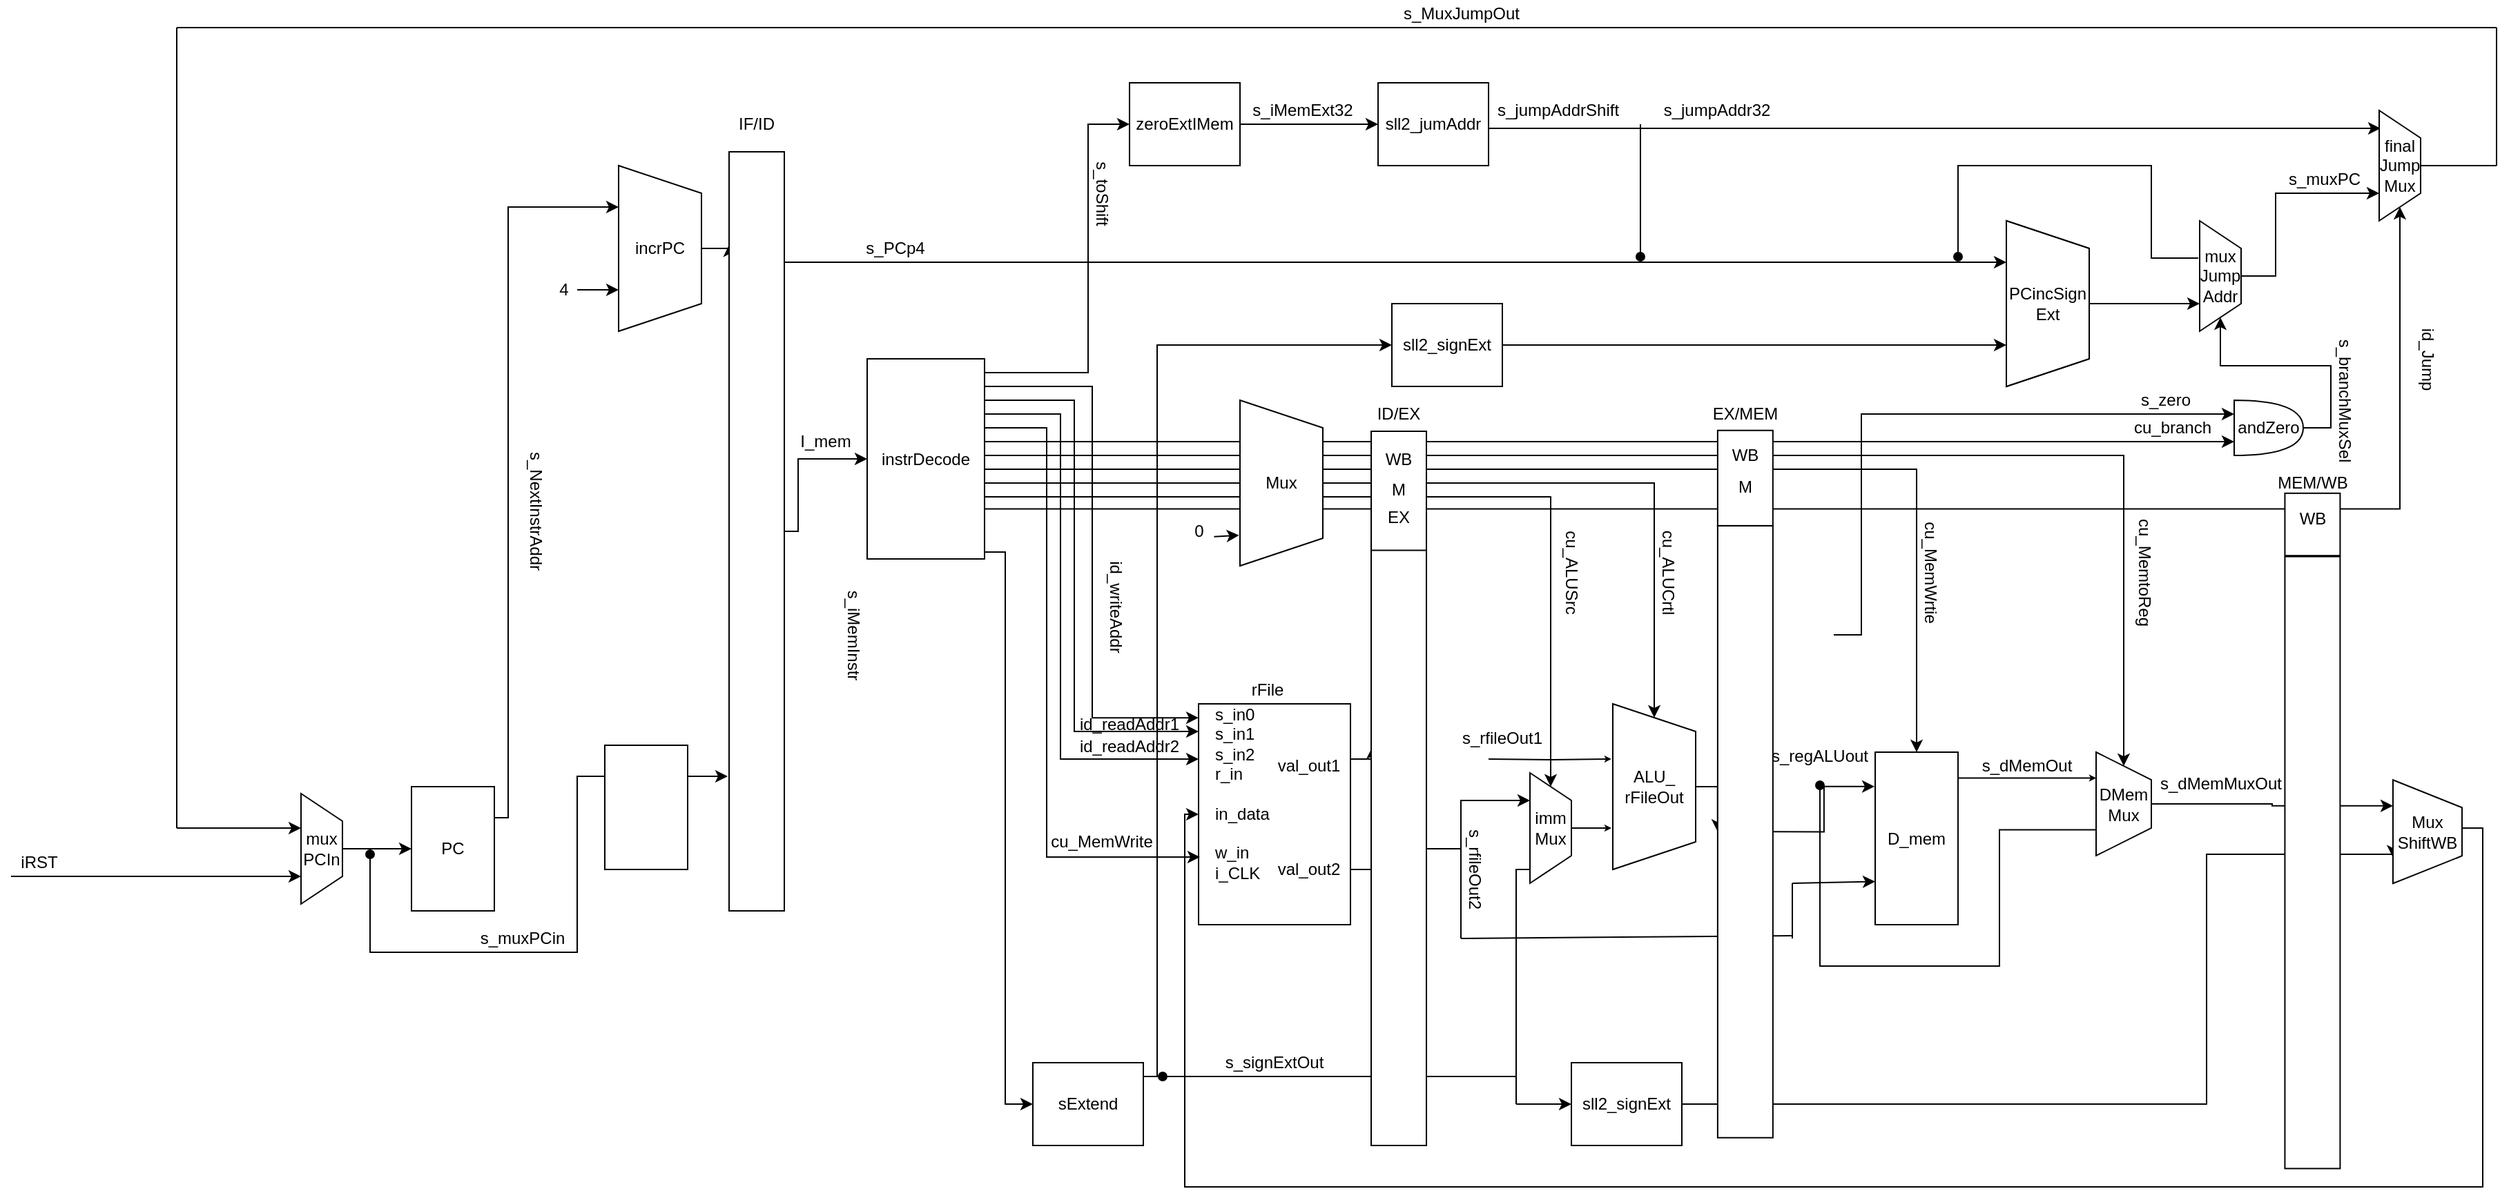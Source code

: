 <mxfile version="13.8.9-1" type="device"><diagram id="vFMz9mKsrWVzb4uNhigr" name="Page-1"><mxGraphModel dx="2926" dy="2250" grid="1" gridSize="10" guides="1" tooltips="1" connect="1" arrows="1" fold="1" page="1" pageScale="1" pageWidth="850" pageHeight="1100" math="0" shadow="0"><root><mxCell id="0"/><mxCell id="1" parent="0"/><mxCell id="P4GdKo37m1PuDC6QvkUM-18" style="edgeStyle=orthogonalEdgeStyle;rounded=0;orthogonalLoop=1;jettySize=auto;html=1;exitX=1;exitY=0.25;exitDx=0;exitDy=0;entryX=0.25;entryY=1;entryDx=0;entryDy=0;" parent="1" source="P4GdKo37m1PuDC6QvkUM-1" target="P4GdKo37m1PuDC6QvkUM-4" edge="1"><mxGeometry relative="1" as="geometry"><Array as="points"><mxPoint x="50" y="552"/><mxPoint x="50" y="110"/></Array></mxGeometry></mxCell><mxCell id="P4GdKo37m1PuDC6QvkUM-1" value="PC" style="rounded=0;whiteSpace=wrap;html=1;" parent="1" vertex="1"><mxGeometry x="-20" y="530" width="60" height="90" as="geometry"/></mxCell><mxCell id="Wvml1ShuGQkLVa71sgvY-5" style="edgeStyle=orthogonalEdgeStyle;rounded=0;orthogonalLoop=1;jettySize=auto;html=1;exitX=1;exitY=0.25;exitDx=0;exitDy=0;entryX=0.179;entryY=-0.025;entryDx=0;entryDy=0;entryPerimeter=0;" edge="1" parent="1" source="P4GdKo37m1PuDC6QvkUM-2" target="Wvml1ShuGQkLVa71sgvY-2"><mxGeometry relative="1" as="geometry"/></mxCell><mxCell id="P4GdKo37m1PuDC6QvkUM-2" value="" style="rounded=0;whiteSpace=wrap;html=1;" parent="1" vertex="1"><mxGeometry x="120" y="500" width="60" height="90" as="geometry"/></mxCell><mxCell id="P4GdKo37m1PuDC6QvkUM-72" style="edgeStyle=orthogonalEdgeStyle;rounded=0;orthogonalLoop=1;jettySize=auto;html=1;exitX=1;exitY=0.25;exitDx=0;exitDy=0;entryX=0.25;entryY=1;entryDx=0;entryDy=0;endArrow=classic;endFill=1;endSize=2;" parent="1" source="P4GdKo37m1PuDC6QvkUM-3" target="P4GdKo37m1PuDC6QvkUM-16" edge="1"><mxGeometry relative="1" as="geometry"><Array as="points"><mxPoint x="1100" y="524"/></Array></mxGeometry></mxCell><mxCell id="P4GdKo37m1PuDC6QvkUM-3" value="D_mem&lt;br&gt;" style="rounded=0;whiteSpace=wrap;html=1;" parent="1" vertex="1"><mxGeometry x="1040" y="505" width="60" height="125" as="geometry"/></mxCell><mxCell id="MTV6EUmdKX7CxsW6C2Hj-30" style="edgeStyle=orthogonalEdgeStyle;rounded=0;orthogonalLoop=1;jettySize=auto;html=1;entryX=0.25;entryY=1;entryDx=0;entryDy=0;" parent="1" target="P4GdKo37m1PuDC6QvkUM-25" edge="1"><mxGeometry relative="1" as="geometry"><Array as="points"><mxPoint x="250" y="150"/><mxPoint x="250" y="150"/></Array><mxPoint x="1002.04" y="153" as="targetPoint"/><mxPoint x="400" y="150" as="sourcePoint"/></mxGeometry></mxCell><mxCell id="Wvml1ShuGQkLVa71sgvY-4" style="edgeStyle=orthogonalEdgeStyle;rounded=0;orthogonalLoop=1;jettySize=auto;html=1;exitX=0.5;exitY=0;exitDx=0;exitDy=0;entryX=0.878;entryY=0.004;entryDx=0;entryDy=0;entryPerimeter=0;" edge="1" parent="1" source="P4GdKo37m1PuDC6QvkUM-4" target="Wvml1ShuGQkLVa71sgvY-2"><mxGeometry relative="1" as="geometry"/></mxCell><mxCell id="P4GdKo37m1PuDC6QvkUM-4" value="incrPC" style="shape=trapezoid;perimeter=trapezoidPerimeter;whiteSpace=wrap;html=1;fixedSize=1;direction=south;" parent="1" vertex="1"><mxGeometry x="130" y="80" width="60" height="120" as="geometry"/></mxCell><mxCell id="MTV6EUmdKX7CxsW6C2Hj-25" style="edgeStyle=orthogonalEdgeStyle;rounded=0;orthogonalLoop=1;jettySize=auto;html=1;exitX=1;exitY=0.5;exitDx=0;exitDy=0;" parent="1" source="P4GdKo37m1PuDC6QvkUM-5" edge="1"><mxGeometry relative="1" as="geometry"><mxPoint x="1406" y="53" as="targetPoint"/><Array as="points"><mxPoint x="760" y="53"/></Array></mxGeometry></mxCell><mxCell id="P4GdKo37m1PuDC6QvkUM-5" value="sll2_jumAddr" style="rounded=0;whiteSpace=wrap;html=1;" parent="1" vertex="1"><mxGeometry x="680" y="20" width="80" height="60" as="geometry"/></mxCell><mxCell id="MTV6EUmdKX7CxsW6C2Hj-61" style="edgeStyle=orthogonalEdgeStyle;rounded=0;orthogonalLoop=1;jettySize=auto;html=1;entryX=0;entryY=0.25;entryDx=0;entryDy=0;entryPerimeter=0;" parent="1" target="MTV6EUmdKX7CxsW6C2Hj-38" edge="1"><mxGeometry relative="1" as="geometry"><Array as="points"><mxPoint x="1030" y="420"/><mxPoint x="1030" y="260"/></Array><mxPoint x="1010" y="420" as="sourcePoint"/></mxGeometry></mxCell><mxCell id="Wvml1ShuGQkLVa71sgvY-32" style="edgeStyle=orthogonalEdgeStyle;rounded=0;orthogonalLoop=1;jettySize=auto;html=1;exitX=0.5;exitY=0;exitDx=0;exitDy=0;entryX=0.5;entryY=0;entryDx=0;entryDy=0;" edge="1" parent="1" source="P4GdKo37m1PuDC6QvkUM-7" target="Wvml1ShuGQkLVa71sgvY-30"><mxGeometry relative="1" as="geometry"/></mxCell><mxCell id="P4GdKo37m1PuDC6QvkUM-7" value="ALU_&lt;br&gt;rFileOut" style="shape=trapezoid;perimeter=trapezoidPerimeter;whiteSpace=wrap;html=1;fixedSize=1;direction=south;" parent="1" vertex="1"><mxGeometry x="850" y="470" width="60" height="120" as="geometry"/></mxCell><mxCell id="P4GdKo37m1PuDC6QvkUM-65" style="edgeStyle=orthogonalEdgeStyle;rounded=0;orthogonalLoop=1;jettySize=auto;html=1;entryX=0.333;entryY=1.017;entryDx=0;entryDy=0;entryPerimeter=0;endArrow=classic;endFill=1;endSize=2;" parent="1" target="P4GdKo37m1PuDC6QvkUM-7" edge="1"><mxGeometry relative="1" as="geometry"><mxPoint x="760" y="510" as="sourcePoint"/></mxGeometry></mxCell><mxCell id="Wvml1ShuGQkLVa71sgvY-16" style="edgeStyle=orthogonalEdgeStyle;rounded=0;orthogonalLoop=1;jettySize=auto;html=1;exitX=1;exitY=0.25;exitDx=0;exitDy=0;entryX=0.657;entryY=0.025;entryDx=0;entryDy=0;entryPerimeter=0;" edge="1" parent="1" source="P4GdKo37m1PuDC6QvkUM-8" target="Wvml1ShuGQkLVa71sgvY-9"><mxGeometry relative="1" as="geometry"/></mxCell><mxCell id="Wvml1ShuGQkLVa71sgvY-17" style="edgeStyle=orthogonalEdgeStyle;rounded=0;orthogonalLoop=1;jettySize=auto;html=1;exitX=1;exitY=0.75;exitDx=0;exitDy=0;entryX=0.465;entryY=0.125;entryDx=0;entryDy=0;entryPerimeter=0;" edge="1" parent="1" source="P4GdKo37m1PuDC6QvkUM-8" target="Wvml1ShuGQkLVa71sgvY-9"><mxGeometry relative="1" as="geometry"/></mxCell><mxCell id="P4GdKo37m1PuDC6QvkUM-8" value="" style="rounded=0;whiteSpace=wrap;html=1;" parent="1" vertex="1"><mxGeometry x="550" y="470" width="110" height="160" as="geometry"/></mxCell><mxCell id="P4GdKo37m1PuDC6QvkUM-9" value="I_mem" style="text;html=1;strokeColor=none;fillColor=none;align=center;verticalAlign=middle;whiteSpace=wrap;rounded=0;" parent="1" vertex="1"><mxGeometry x="260" y="270" width="40" height="20" as="geometry"/></mxCell><mxCell id="P4GdKo37m1PuDC6QvkUM-11" value="rFile" style="text;html=1;strokeColor=none;fillColor=none;align=center;verticalAlign=middle;whiteSpace=wrap;rounded=0;" parent="1" vertex="1"><mxGeometry x="580" y="450" width="40" height="20" as="geometry"/></mxCell><mxCell id="P4GdKo37m1PuDC6QvkUM-22" style="edgeStyle=orthogonalEdgeStyle;rounded=0;orthogonalLoop=1;jettySize=auto;html=1;exitX=1;exitY=0.25;exitDx=0;exitDy=0;entryX=0;entryY=0.5;entryDx=0;entryDy=0;" parent="1" source="P4GdKo37m1PuDC6QvkUM-13" target="MTV6EUmdKX7CxsW6C2Hj-16" edge="1"><mxGeometry relative="1" as="geometry"><mxPoint x="490" y="120" as="targetPoint"/><Array as="points"><mxPoint x="365" y="256"/><mxPoint x="365" y="230"/><mxPoint x="470" y="230"/><mxPoint x="470" y="50"/></Array></mxGeometry></mxCell><mxCell id="NiBidMmIwAyXYCwvhPy1-5" style="edgeStyle=orthogonalEdgeStyle;rounded=0;orthogonalLoop=1;jettySize=auto;html=1;exitX=1;exitY=0.25;exitDx=0;exitDy=0;entryX=0;entryY=0.063;entryDx=0;entryDy=0;entryPerimeter=0;" parent="1" source="P4GdKo37m1PuDC6QvkUM-13" target="P4GdKo37m1PuDC6QvkUM-8" edge="1"><mxGeometry relative="1" as="geometry"><Array as="points"><mxPoint x="395" y="240"/><mxPoint x="473" y="240"/><mxPoint x="473" y="480"/></Array></mxGeometry></mxCell><mxCell id="NiBidMmIwAyXYCwvhPy1-9" style="edgeStyle=orthogonalEdgeStyle;rounded=0;orthogonalLoop=1;jettySize=auto;html=1;exitX=1;exitY=0.5;exitDx=0;exitDy=0;" parent="1" source="P4GdKo37m1PuDC6QvkUM-13" edge="1"><mxGeometry relative="1" as="geometry"><mxPoint x="550" y="490" as="targetPoint"/><Array as="points"><mxPoint x="395" y="250"/><mxPoint x="460" y="250"/><mxPoint x="460" y="490"/></Array></mxGeometry></mxCell><mxCell id="NiBidMmIwAyXYCwvhPy1-10" style="edgeStyle=orthogonalEdgeStyle;rounded=0;orthogonalLoop=1;jettySize=auto;html=1;exitX=1;exitY=0.5;exitDx=0;exitDy=0;" parent="1" source="P4GdKo37m1PuDC6QvkUM-13" edge="1"><mxGeometry relative="1" as="geometry"><mxPoint x="550" y="510" as="targetPoint"/><Array as="points"><mxPoint x="395" y="260"/><mxPoint x="450" y="260"/><mxPoint x="450" y="510"/></Array></mxGeometry></mxCell><mxCell id="NiBidMmIwAyXYCwvhPy1-12" style="edgeStyle=orthogonalEdgeStyle;rounded=0;orthogonalLoop=1;jettySize=auto;html=1;exitX=1;exitY=0.5;exitDx=0;exitDy=0;entryX=0;entryY=0.5;entryDx=0;entryDy=0;" parent="1" source="P4GdKo37m1PuDC6QvkUM-13" target="P4GdKo37m1PuDC6QvkUM-17" edge="1"><mxGeometry relative="1" as="geometry"><mxPoint x="395" y="610" as="targetPoint"/><Array as="points"><mxPoint x="395" y="360"/><mxPoint x="410" y="360"/><mxPoint x="410" y="760"/></Array></mxGeometry></mxCell><mxCell id="NiBidMmIwAyXYCwvhPy1-13" style="edgeStyle=orthogonalEdgeStyle;rounded=0;orthogonalLoop=1;jettySize=auto;html=1;exitX=1;exitY=0.5;exitDx=0;exitDy=0;" parent="1" source="P4GdKo37m1PuDC6QvkUM-13" target="P4GdKo37m1PuDC6QvkUM-3" edge="1"><mxGeometry relative="1" as="geometry"><Array as="points"><mxPoint x="395" y="300"/><mxPoint x="1070" y="300"/></Array></mxGeometry></mxCell><mxCell id="NiBidMmIwAyXYCwvhPy1-14" style="edgeStyle=orthogonalEdgeStyle;rounded=0;orthogonalLoop=1;jettySize=auto;html=1;exitX=1;exitY=0.5;exitDx=0;exitDy=0;entryX=0;entryY=0.5;entryDx=0;entryDy=0;" parent="1" source="P4GdKo37m1PuDC6QvkUM-13" target="P4GdKo37m1PuDC6QvkUM-14" edge="1"><mxGeometry relative="1" as="geometry"><Array as="points"><mxPoint x="395" y="320"/><mxPoint x="805" y="320"/></Array></mxGeometry></mxCell><mxCell id="NiBidMmIwAyXYCwvhPy1-15" style="edgeStyle=orthogonalEdgeStyle;rounded=0;orthogonalLoop=1;jettySize=auto;html=1;exitX=1;exitY=0.5;exitDx=0;exitDy=0;" parent="1" source="P4GdKo37m1PuDC6QvkUM-13" target="P4GdKo37m1PuDC6QvkUM-7" edge="1"><mxGeometry relative="1" as="geometry"><Array as="points"><mxPoint x="395" y="310"/><mxPoint x="880" y="310"/></Array></mxGeometry></mxCell><mxCell id="NiBidMmIwAyXYCwvhPy1-16" style="edgeStyle=orthogonalEdgeStyle;rounded=0;orthogonalLoop=1;jettySize=auto;html=1;exitX=1;exitY=0.25;exitDx=0;exitDy=0;entryX=0;entryY=0.5;entryDx=0;entryDy=0;" parent="1" source="P4GdKo37m1PuDC6QvkUM-13" target="P4GdKo37m1PuDC6QvkUM-16" edge="1"><mxGeometry relative="1" as="geometry"><Array as="points"><mxPoint x="395" y="290"/><mxPoint x="1220" y="290"/></Array></mxGeometry></mxCell><mxCell id="NiBidMmIwAyXYCwvhPy1-17" style="edgeStyle=orthogonalEdgeStyle;rounded=0;orthogonalLoop=1;jettySize=auto;html=1;exitX=1;exitY=0.25;exitDx=0;exitDy=0;entryX=0.009;entryY=0.694;entryDx=0;entryDy=0;entryPerimeter=0;" parent="1" source="P4GdKo37m1PuDC6QvkUM-13" target="P4GdKo37m1PuDC6QvkUM-8" edge="1"><mxGeometry relative="1" as="geometry"><Array as="points"><mxPoint x="395" y="270"/><mxPoint x="440" y="270"/><mxPoint x="440" y="581"/></Array></mxGeometry></mxCell><mxCell id="MTV6EUmdKX7CxsW6C2Hj-37" style="edgeStyle=orthogonalEdgeStyle;rounded=0;orthogonalLoop=1;jettySize=auto;html=1;exitX=1;exitY=0.5;exitDx=0;exitDy=0;entryX=0;entryY=0.75;entryDx=0;entryDy=0;entryPerimeter=0;" parent="1" source="P4GdKo37m1PuDC6QvkUM-13" target="MTV6EUmdKX7CxsW6C2Hj-38" edge="1"><mxGeometry relative="1" as="geometry"><mxPoint x="1220" y="280" as="targetPoint"/><Array as="points"><mxPoint x="395" y="280"/></Array></mxGeometry></mxCell><mxCell id="MTV6EUmdKX7CxsW6C2Hj-45" style="edgeStyle=orthogonalEdgeStyle;rounded=0;orthogonalLoop=1;jettySize=auto;html=1;exitX=1;exitY=0.75;exitDx=0;exitDy=0;entryX=1;entryY=0.5;entryDx=0;entryDy=0;" parent="1" source="P4GdKo37m1PuDC6QvkUM-13" target="MTV6EUmdKX7CxsW6C2Hj-43" edge="1"><mxGeometry relative="1" as="geometry"/></mxCell><mxCell id="P4GdKo37m1PuDC6QvkUM-13" value="instrDecode" style="rounded=0;whiteSpace=wrap;html=1;" parent="1" vertex="1"><mxGeometry x="310" y="220" width="85" height="145" as="geometry"/></mxCell><mxCell id="P4GdKo37m1PuDC6QvkUM-59" style="edgeStyle=orthogonalEdgeStyle;rounded=0;orthogonalLoop=1;jettySize=auto;html=1;exitX=0.75;exitY=1;exitDx=0;exitDy=0;endArrow=circle;endFill=1;endSize=2;" parent="1" source="P4GdKo37m1PuDC6QvkUM-14" edge="1"><mxGeometry relative="1" as="geometry"><mxPoint x="520" y="740" as="targetPoint"/><Array as="points"><mxPoint x="790" y="590"/><mxPoint x="780" y="590"/><mxPoint x="780" y="740"/></Array></mxGeometry></mxCell><mxCell id="P4GdKo37m1PuDC6QvkUM-63" style="edgeStyle=orthogonalEdgeStyle;rounded=0;orthogonalLoop=1;jettySize=auto;html=1;exitX=0.5;exitY=0;exitDx=0;exitDy=0;endArrow=classic;endFill=1;endSize=2;" parent="1" source="P4GdKo37m1PuDC6QvkUM-14" edge="1"><mxGeometry relative="1" as="geometry"><mxPoint x="849" y="560" as="targetPoint"/></mxGeometry></mxCell><mxCell id="P4GdKo37m1PuDC6QvkUM-14" value="imm&lt;br&gt;Mux" style="shape=trapezoid;perimeter=trapezoidPerimeter;whiteSpace=wrap;html=1;fixedSize=1;direction=south;" parent="1" vertex="1"><mxGeometry x="790" y="520" width="30" height="80" as="geometry"/></mxCell><mxCell id="3dztxZSh7sGBF8GkhuPx-17" style="edgeStyle=orthogonalEdgeStyle;rounded=0;orthogonalLoop=1;jettySize=auto;html=1;exitX=0.5;exitY=0;exitDx=0;exitDy=0;entryX=0.25;entryY=1;entryDx=0;entryDy=0;" parent="1" source="P4GdKo37m1PuDC6QvkUM-16" target="3dztxZSh7sGBF8GkhuPx-15" edge="1"><mxGeometry relative="1" as="geometry"/></mxCell><mxCell id="P4GdKo37m1PuDC6QvkUM-16" value="DMem&lt;br&gt;Mux" style="shape=trapezoid;perimeter=trapezoidPerimeter;whiteSpace=wrap;html=1;fixedSize=1;direction=south;" parent="1" vertex="1"><mxGeometry x="1200" y="505" width="40" height="75" as="geometry"/></mxCell><mxCell id="P4GdKo37m1PuDC6QvkUM-30" style="edgeStyle=orthogonalEdgeStyle;rounded=0;orthogonalLoop=1;jettySize=auto;html=1;entryX=0;entryY=0.5;entryDx=0;entryDy=0;exitX=1;exitY=0.25;exitDx=0;exitDy=0;" parent="1" source="P4GdKo37m1PuDC6QvkUM-17" target="P4GdKo37m1PuDC6QvkUM-26" edge="1"><mxGeometry relative="1" as="geometry"><mxPoint x="520" y="780" as="sourcePoint"/><Array as="points"><mxPoint x="490" y="745"/><mxPoint x="490" y="740"/><mxPoint x="520" y="740"/><mxPoint x="520" y="210"/></Array></mxGeometry></mxCell><mxCell id="P4GdKo37m1PuDC6QvkUM-17" value="sExtend" style="rounded=0;whiteSpace=wrap;html=1;" parent="1" vertex="1"><mxGeometry x="430" y="730" width="80" height="60" as="geometry"/></mxCell><mxCell id="MTV6EUmdKX7CxsW6C2Hj-40" style="edgeStyle=orthogonalEdgeStyle;rounded=0;orthogonalLoop=1;jettySize=auto;html=1;exitX=0.5;exitY=0;exitDx=0;exitDy=0;entryX=0.75;entryY=1;entryDx=0;entryDy=0;" parent="1" source="P4GdKo37m1PuDC6QvkUM-25" target="MTV6EUmdKX7CxsW6C2Hj-36" edge="1"><mxGeometry relative="1" as="geometry"/></mxCell><mxCell id="P4GdKo37m1PuDC6QvkUM-25" value="PCincSign&lt;br&gt;Ext" style="shape=trapezoid;perimeter=trapezoidPerimeter;whiteSpace=wrap;html=1;fixedSize=1;direction=south;" parent="1" vertex="1"><mxGeometry x="1135" y="120" width="60" height="120" as="geometry"/></mxCell><mxCell id="P4GdKo37m1PuDC6QvkUM-28" style="edgeStyle=orthogonalEdgeStyle;rounded=0;orthogonalLoop=1;jettySize=auto;html=1;exitX=1;exitY=0.5;exitDx=0;exitDy=0;entryX=0.75;entryY=1;entryDx=0;entryDy=0;" parent="1" source="P4GdKo37m1PuDC6QvkUM-26" target="P4GdKo37m1PuDC6QvkUM-25" edge="1"><mxGeometry relative="1" as="geometry"><mxPoint x="770" y="210" as="targetPoint"/></mxGeometry></mxCell><mxCell id="P4GdKo37m1PuDC6QvkUM-26" value="sll2_signExt" style="rounded=0;whiteSpace=wrap;html=1;" parent="1" vertex="1"><mxGeometry x="690" y="180" width="80" height="60" as="geometry"/></mxCell><mxCell id="P4GdKo37m1PuDC6QvkUM-50" style="edgeStyle=orthogonalEdgeStyle;rounded=0;orthogonalLoop=1;jettySize=auto;html=1;endArrow=circle;endFill=1;endSize=2;" parent="1" edge="1"><mxGeometry relative="1" as="geometry"><mxPoint x="870" y="140" as="sourcePoint"/><mxPoint x="870" y="150" as="targetPoint"/><Array as="points"><mxPoint x="870" y="50"/></Array></mxGeometry></mxCell><mxCell id="P4GdKo37m1PuDC6QvkUM-52" value="s_in0&lt;br&gt;s_in1&lt;br&gt;s_in2&lt;br&gt;r_in&lt;br&gt;&lt;br&gt;in_data&lt;br&gt;&lt;br&gt;w_in&lt;br&gt;i_CLK" style="text;html=1;strokeColor=none;fillColor=none;align=left;verticalAlign=middle;whiteSpace=wrap;rounded=0;" parent="1" vertex="1"><mxGeometry x="560" y="480" width="40" height="110" as="geometry"/></mxCell><mxCell id="P4GdKo37m1PuDC6QvkUM-55" value="val_out1" style="text;html=1;strokeColor=none;fillColor=none;align=center;verticalAlign=middle;whiteSpace=wrap;rounded=0;" parent="1" vertex="1"><mxGeometry x="610" y="500" width="40" height="30" as="geometry"/></mxCell><mxCell id="P4GdKo37m1PuDC6QvkUM-57" value="val_out2" style="text;html=1;strokeColor=none;fillColor=none;align=center;verticalAlign=middle;whiteSpace=wrap;rounded=0;" parent="1" vertex="1"><mxGeometry x="610" y="575" width="40" height="30" as="geometry"/></mxCell><mxCell id="P4GdKo37m1PuDC6QvkUM-76" style="edgeStyle=orthogonalEdgeStyle;rounded=0;orthogonalLoop=1;jettySize=auto;html=1;endArrow=circle;endFill=1;endSize=2;exitX=0.75;exitY=1;exitDx=0;exitDy=0;" parent="1" source="P4GdKo37m1PuDC6QvkUM-16" edge="1"><mxGeometry relative="1" as="geometry"><mxPoint x="1190" y="325" as="sourcePoint"/><mxPoint x="1000" y="525" as="targetPoint"/><Array as="points"><mxPoint x="1130" y="561"/><mxPoint x="1130" y="660"/><mxPoint x="1000" y="660"/></Array></mxGeometry></mxCell><mxCell id="NiBidMmIwAyXYCwvhPy1-19" value="cu_MemWrtie" style="text;html=1;strokeColor=none;fillColor=none;align=center;verticalAlign=middle;whiteSpace=wrap;rounded=0;rotation=90;" parent="1" vertex="1"><mxGeometry x="1040" y="365" width="80" height="20" as="geometry"/></mxCell><mxCell id="NiBidMmIwAyXYCwvhPy1-20" value="cu_ALUCrtl" style="text;html=1;strokeColor=none;fillColor=none;align=center;verticalAlign=middle;whiteSpace=wrap;rounded=0;rotation=90;" parent="1" vertex="1"><mxGeometry x="850" y="365" width="80" height="20" as="geometry"/></mxCell><mxCell id="NiBidMmIwAyXYCwvhPy1-22" value="cu_MemtoReg" style="text;html=1;strokeColor=none;fillColor=none;align=center;verticalAlign=middle;whiteSpace=wrap;rounded=0;rotation=90;" parent="1" vertex="1"><mxGeometry x="1195" y="365" width="80" height="20" as="geometry"/></mxCell><mxCell id="NiBidMmIwAyXYCwvhPy1-23" value="cu_ALUSrc" style="text;html=1;strokeColor=none;fillColor=none;align=center;verticalAlign=middle;whiteSpace=wrap;rounded=0;rotation=90;" parent="1" vertex="1"><mxGeometry x="780" y="365" width="80" height="20" as="geometry"/></mxCell><mxCell id="NiBidMmIwAyXYCwvhPy1-28" value="s_rfileOut1" style="text;html=1;strokeColor=none;fillColor=none;align=center;verticalAlign=middle;whiteSpace=wrap;rounded=0;rotation=0;" parent="1" vertex="1"><mxGeometry x="730" y="485" width="80" height="20" as="geometry"/></mxCell><mxCell id="NiBidMmIwAyXYCwvhPy1-29" value="s_signExtOut" style="text;html=1;strokeColor=none;fillColor=none;align=center;verticalAlign=middle;whiteSpace=wrap;rounded=0;rotation=0;" parent="1" vertex="1"><mxGeometry x="565" y="720" width="80" height="20" as="geometry"/></mxCell><mxCell id="NiBidMmIwAyXYCwvhPy1-32" value="s_regALUout" style="text;html=1;strokeColor=none;fillColor=none;align=center;verticalAlign=middle;whiteSpace=wrap;rounded=0;rotation=0;" parent="1" vertex="1"><mxGeometry x="960" y="498.43" width="80" height="20" as="geometry"/></mxCell><mxCell id="NiBidMmIwAyXYCwvhPy1-33" value="s_dMemOut" style="text;html=1;strokeColor=none;fillColor=none;align=center;verticalAlign=middle;whiteSpace=wrap;rounded=0;rotation=0;" parent="1" vertex="1"><mxGeometry x="1110" y="505" width="80" height="20" as="geometry"/></mxCell><mxCell id="MTV6EUmdKX7CxsW6C2Hj-1" value="id_writeAddr" style="text;html=1;strokeColor=none;fillColor=none;align=center;verticalAlign=middle;whiteSpace=wrap;rounded=0;rotation=90;direction=east;" parent="1" vertex="1"><mxGeometry x="450" y="390" width="80" height="20" as="geometry"/></mxCell><mxCell id="MTV6EUmdKX7CxsW6C2Hj-2" value="id_readAddr2" style="text;html=1;strokeColor=none;fillColor=none;align=center;verticalAlign=middle;whiteSpace=wrap;rounded=0;rotation=0;" parent="1" vertex="1"><mxGeometry x="460" y="492.5" width="80" height="17.5" as="geometry"/></mxCell><mxCell id="MTV6EUmdKX7CxsW6C2Hj-4" value="cu_MemWrite" style="text;html=1;strokeColor=none;fillColor=none;align=center;verticalAlign=middle;whiteSpace=wrap;rounded=0;rotation=0;" parent="1" vertex="1"><mxGeometry x="440" y="560" width="80" height="20" as="geometry"/></mxCell><mxCell id="MTV6EUmdKX7CxsW6C2Hj-5" value="id_readAddr1" style="text;html=1;strokeColor=none;fillColor=none;align=center;verticalAlign=middle;whiteSpace=wrap;rounded=0;rotation=0;direction=north;" parent="1" vertex="1"><mxGeometry x="490" y="445" width="20" height="80" as="geometry"/></mxCell><mxCell id="MTV6EUmdKX7CxsW6C2Hj-11" value="s_muxPCin" style="text;html=1;align=center;verticalAlign=middle;resizable=0;points=[];autosize=1;rotation=0;direction=west;" parent="1" vertex="1"><mxGeometry x="20" y="630" width="80" height="20" as="geometry"/></mxCell><mxCell id="MTV6EUmdKX7CxsW6C2Hj-12" value="s_iMemInstr" style="text;html=1;align=center;verticalAlign=middle;resizable=0;points=[];autosize=1;rotation=90;direction=east;" parent="1" vertex="1"><mxGeometry x="260" y="410" width="80" height="20" as="geometry"/></mxCell><mxCell id="MTV6EUmdKX7CxsW6C2Hj-15" value="s_PCp4" style="text;html=1;align=center;verticalAlign=middle;resizable=0;points=[];autosize=1;rotation=0;direction=east;" parent="1" vertex="1"><mxGeometry x="300" y="130" width="60" height="20" as="geometry"/></mxCell><mxCell id="MTV6EUmdKX7CxsW6C2Hj-23" style="edgeStyle=orthogonalEdgeStyle;rounded=0;orthogonalLoop=1;jettySize=auto;html=1;exitX=1;exitY=0.5;exitDx=0;exitDy=0;entryX=0;entryY=0.5;entryDx=0;entryDy=0;" parent="1" source="MTV6EUmdKX7CxsW6C2Hj-16" target="P4GdKo37m1PuDC6QvkUM-5" edge="1"><mxGeometry relative="1" as="geometry"><mxPoint x="700" y="50" as="targetPoint"/></mxGeometry></mxCell><mxCell id="MTV6EUmdKX7CxsW6C2Hj-16" value="zeroExtIMem" style="rounded=0;whiteSpace=wrap;html=1;" parent="1" vertex="1"><mxGeometry x="500" y="20" width="80" height="60" as="geometry"/></mxCell><mxCell id="MTV6EUmdKX7CxsW6C2Hj-20" value="s_iMemExt32" style="text;html=1;align=center;verticalAlign=middle;resizable=0;points=[];autosize=1;rotation=0;direction=east;" parent="1" vertex="1"><mxGeometry x="580" y="30" width="90" height="20" as="geometry"/></mxCell><mxCell id="MTV6EUmdKX7CxsW6C2Hj-21" value="s_jumpAddr32" style="text;html=1;align=center;verticalAlign=middle;resizable=0;points=[];autosize=1;rotation=0;direction=east;" parent="1" vertex="1"><mxGeometry x="880" y="30" width="90" height="20" as="geometry"/></mxCell><mxCell id="MTV6EUmdKX7CxsW6C2Hj-26" value="s_jumpAddrShift" style="text;html=1;align=center;verticalAlign=middle;resizable=0;points=[];autosize=1;rotation=0;direction=east;" parent="1" vertex="1"><mxGeometry x="760" y="30" width="100" height="20" as="geometry"/></mxCell><mxCell id="MTV6EUmdKX7CxsW6C2Hj-32" value="s_toShift" style="text;html=1;align=center;verticalAlign=middle;resizable=0;points=[];autosize=1;rotation=90;direction=east;" parent="1" vertex="1"><mxGeometry x="450" y="90" width="60" height="20" as="geometry"/></mxCell><mxCell id="MTV6EUmdKX7CxsW6C2Hj-33" value="4" style="text;html=1;align=center;verticalAlign=middle;resizable=0;points=[];autosize=1;rotation=0;direction=east;" parent="1" vertex="1"><mxGeometry x="80" y="160" width="20" height="20" as="geometry"/></mxCell><mxCell id="MTV6EUmdKX7CxsW6C2Hj-34" value="" style="endArrow=classic;html=1;entryX=0.75;entryY=1;entryDx=0;entryDy=0;" parent="1" target="P4GdKo37m1PuDC6QvkUM-4" edge="1"><mxGeometry width="50" height="50" relative="1" as="geometry"><mxPoint x="100" y="170" as="sourcePoint"/><mxPoint x="740" y="350" as="targetPoint"/></mxGeometry></mxCell><mxCell id="MTV6EUmdKX7CxsW6C2Hj-42" style="edgeStyle=orthogonalEdgeStyle;rounded=0;orthogonalLoop=1;jettySize=auto;html=1;exitX=0.5;exitY=0;exitDx=0;exitDy=0;entryX=0.75;entryY=1;entryDx=0;entryDy=0;" parent="1" source="MTV6EUmdKX7CxsW6C2Hj-36" target="MTV6EUmdKX7CxsW6C2Hj-43" edge="1"><mxGeometry relative="1" as="geometry"><mxPoint x="1420" y="160" as="targetPoint"/><Array as="points"><mxPoint x="1330" y="160"/><mxPoint x="1330" y="100"/></Array></mxGeometry></mxCell><mxCell id="MTV6EUmdKX7CxsW6C2Hj-36" value="mux&lt;br&gt;Jump&lt;br&gt;Addr" style="shape=trapezoid;perimeter=trapezoidPerimeter;whiteSpace=wrap;html=1;fixedSize=1;direction=south;" parent="1" vertex="1"><mxGeometry x="1275" y="120" width="30" height="80" as="geometry"/></mxCell><mxCell id="MTV6EUmdKX7CxsW6C2Hj-39" style="edgeStyle=orthogonalEdgeStyle;rounded=0;orthogonalLoop=1;jettySize=auto;html=1;exitX=1;exitY=0.5;exitDx=0;exitDy=0;exitPerimeter=0;" parent="1" source="MTV6EUmdKX7CxsW6C2Hj-38" target="MTV6EUmdKX7CxsW6C2Hj-36" edge="1"><mxGeometry relative="1" as="geometry"/></mxCell><mxCell id="MTV6EUmdKX7CxsW6C2Hj-38" value="andZero" style="shape=or;whiteSpace=wrap;html=1;" parent="1" vertex="1"><mxGeometry x="1300" y="250" width="50" height="40" as="geometry"/></mxCell><mxCell id="MTV6EUmdKX7CxsW6C2Hj-41" style="edgeStyle=orthogonalEdgeStyle;rounded=0;orthogonalLoop=1;jettySize=auto;html=1;endArrow=circle;endFill=1;endSize=2;exitX=0.338;exitY=1.033;exitDx=0;exitDy=0;exitPerimeter=0;" parent="1" source="MTV6EUmdKX7CxsW6C2Hj-36" edge="1"><mxGeometry relative="1" as="geometry"><mxPoint x="1260" y="100" as="sourcePoint"/><mxPoint x="1100" y="150" as="targetPoint"/><Array as="points"><mxPoint x="1240" y="147"/><mxPoint x="1240" y="80"/><mxPoint x="1100" y="80"/><mxPoint x="1100" y="150"/></Array></mxGeometry></mxCell><mxCell id="MTV6EUmdKX7CxsW6C2Hj-43" value="final&lt;br&gt;Jump&lt;br&gt;Mux" style="shape=trapezoid;perimeter=trapezoidPerimeter;whiteSpace=wrap;html=1;fixedSize=1;direction=south;" parent="1" vertex="1"><mxGeometry x="1405" y="40" width="30" height="80" as="geometry"/></mxCell><mxCell id="MTV6EUmdKX7CxsW6C2Hj-46" value="id_Jump" style="text;html=1;align=center;verticalAlign=middle;resizable=0;points=[];autosize=1;rotation=90;direction=east;" parent="1" vertex="1"><mxGeometry x="1410" y="210" width="60" height="20" as="geometry"/></mxCell><mxCell id="MTV6EUmdKX7CxsW6C2Hj-48" value="s_muxPC" style="text;html=1;align=center;verticalAlign=middle;resizable=0;points=[];autosize=1;rotation=0;direction=east;" parent="1" vertex="1"><mxGeometry x="1330" y="80" width="70" height="20" as="geometry"/></mxCell><mxCell id="MTV6EUmdKX7CxsW6C2Hj-51" value="" style="endArrow=none;html=1;exitX=0.5;exitY=0;exitDx=0;exitDy=0;" parent="1" source="MTV6EUmdKX7CxsW6C2Hj-43" edge="1"><mxGeometry width="50" height="50" relative="1" as="geometry"><mxPoint x="1530" y="120" as="sourcePoint"/><mxPoint x="1490" y="80" as="targetPoint"/></mxGeometry></mxCell><mxCell id="MTV6EUmdKX7CxsW6C2Hj-52" value="" style="endArrow=classic;html=1;entryX=0;entryY=0.5;entryDx=0;entryDy=0;" parent="1" target="P4GdKo37m1PuDC6QvkUM-1" edge="1"><mxGeometry width="50" height="50" relative="1" as="geometry"><mxPoint x="-70" y="575" as="sourcePoint"/><mxPoint x="-140" y="460" as="targetPoint"/></mxGeometry></mxCell><mxCell id="MTV6EUmdKX7CxsW6C2Hj-53" value="" style="endArrow=none;html=1;" parent="1" edge="1"><mxGeometry width="50" height="50" relative="1" as="geometry"><mxPoint x="1490" y="-20" as="sourcePoint"/><mxPoint x="1490" y="80" as="targetPoint"/></mxGeometry></mxCell><mxCell id="MTV6EUmdKX7CxsW6C2Hj-54" value="" style="endArrow=none;html=1;" parent="1" edge="1"><mxGeometry width="50" height="50" relative="1" as="geometry"><mxPoint x="-190" y="-20" as="sourcePoint"/><mxPoint x="1490" y="-20" as="targetPoint"/></mxGeometry></mxCell><mxCell id="MTV6EUmdKX7CxsW6C2Hj-57" value="s_MuxJumpOut" style="text;html=1;align=center;verticalAlign=middle;resizable=0;points=[];autosize=1;rotation=0;direction=east;" parent="1" vertex="1"><mxGeometry x="690" y="-40" width="100" height="20" as="geometry"/></mxCell><mxCell id="MTV6EUmdKX7CxsW6C2Hj-59" value="s_dMemMuxOut" style="text;html=1;align=center;verticalAlign=middle;resizable=0;points=[];autosize=1;rotation=0;direction=south;" parent="1" vertex="1"><mxGeometry x="1240" y="518.43" width="100" height="20" as="geometry"/></mxCell><mxCell id="MTV6EUmdKX7CxsW6C2Hj-60" value="cu_branch" style="text;html=1;align=center;verticalAlign=middle;resizable=0;points=[];autosize=1;rotation=0;direction=east;" parent="1" vertex="1"><mxGeometry x="1220" y="260" width="70" height="20" as="geometry"/></mxCell><mxCell id="MTV6EUmdKX7CxsW6C2Hj-62" value="s_zero" style="text;html=1;align=center;verticalAlign=middle;resizable=0;points=[];autosize=1;rotation=0;direction=east;" parent="1" vertex="1"><mxGeometry x="1225" y="240" width="50" height="20" as="geometry"/></mxCell><mxCell id="MTV6EUmdKX7CxsW6C2Hj-63" value="s_branchMuxSel" style="text;html=1;align=center;verticalAlign=middle;resizable=0;points=[];autosize=1;rotation=90;direction=east;" parent="1" vertex="1"><mxGeometry x="1330" y="240" width="100" height="20" as="geometry"/></mxCell><mxCell id="3dztxZSh7sGBF8GkhuPx-3" value="mux&lt;br&gt;PCIn" style="shape=trapezoid;perimeter=trapezoidPerimeter;whiteSpace=wrap;html=1;fixedSize=1;direction=south;" parent="1" vertex="1"><mxGeometry x="-100" y="535" width="30" height="80" as="geometry"/></mxCell><mxCell id="3dztxZSh7sGBF8GkhuPx-4" value="" style="endArrow=none;html=1;" parent="1" edge="1"><mxGeometry width="50" height="50" relative="1" as="geometry"><mxPoint x="-190" y="560" as="sourcePoint"/><mxPoint x="-190" y="-20" as="targetPoint"/></mxGeometry></mxCell><mxCell id="3dztxZSh7sGBF8GkhuPx-5" value="" style="endArrow=classic;html=1;" parent="1" edge="1"><mxGeometry width="50" height="50" relative="1" as="geometry"><mxPoint x="-190" y="560" as="sourcePoint"/><mxPoint x="-100" y="560" as="targetPoint"/></mxGeometry></mxCell><mxCell id="3dztxZSh7sGBF8GkhuPx-6" value="" style="endArrow=classic;html=1;entryX=0.75;entryY=1;entryDx=0;entryDy=0;" parent="1" target="3dztxZSh7sGBF8GkhuPx-3" edge="1"><mxGeometry width="50" height="50" relative="1" as="geometry"><mxPoint x="-310" y="595" as="sourcePoint"/><mxPoint x="-280" y="605" as="targetPoint"/></mxGeometry></mxCell><mxCell id="3dztxZSh7sGBF8GkhuPx-7" value="iRST" style="text;html=1;align=center;verticalAlign=middle;resizable=0;points=[];autosize=1;rotation=0;direction=west;" parent="1" vertex="1"><mxGeometry x="-310" y="575" width="40" height="20" as="geometry"/></mxCell><mxCell id="3dztxZSh7sGBF8GkhuPx-8" style="edgeStyle=orthogonalEdgeStyle;rounded=0;orthogonalLoop=1;jettySize=auto;html=1;endArrow=circle;endFill=1;endSize=2;exitX=0;exitY=0.25;exitDx=0;exitDy=0;" parent="1" source="P4GdKo37m1PuDC6QvkUM-2" edge="1"><mxGeometry relative="1" as="geometry"><mxPoint x="160" y="540" as="sourcePoint"/><mxPoint x="-50" y="575" as="targetPoint"/><Array as="points"><mxPoint x="100" y="522"/><mxPoint x="100" y="650"/><mxPoint x="-50" y="650"/></Array></mxGeometry></mxCell><mxCell id="3dztxZSh7sGBF8GkhuPx-9" value="s_NextInstrAddr" style="text;html=1;align=center;verticalAlign=middle;resizable=0;points=[];autosize=1;rotation=90;direction=west;" parent="1" vertex="1"><mxGeometry x="20" y="320" width="100" height="20" as="geometry"/></mxCell><mxCell id="3dztxZSh7sGBF8GkhuPx-14" style="edgeStyle=orthogonalEdgeStyle;rounded=0;orthogonalLoop=1;jettySize=auto;html=1;exitX=1;exitY=0.5;exitDx=0;exitDy=0;entryX=0.75;entryY=1;entryDx=0;entryDy=0;" parent="1" source="3dztxZSh7sGBF8GkhuPx-11" target="3dztxZSh7sGBF8GkhuPx-15" edge="1"><mxGeometry relative="1" as="geometry"><mxPoint x="1270" y="630" as="targetPoint"/><Array as="points"><mxPoint x="1280" y="760"/><mxPoint x="1280" y="579"/></Array></mxGeometry></mxCell><mxCell id="3dztxZSh7sGBF8GkhuPx-11" value="sll2_signExt" style="rounded=0;whiteSpace=wrap;html=1;" parent="1" vertex="1"><mxGeometry x="820" y="730" width="80" height="60" as="geometry"/></mxCell><mxCell id="3dztxZSh7sGBF8GkhuPx-18" style="edgeStyle=orthogonalEdgeStyle;rounded=0;orthogonalLoop=1;jettySize=auto;html=1;exitX=0.5;exitY=0;exitDx=0;exitDy=0;entryX=0;entryY=0.5;entryDx=0;entryDy=0;" parent="1" source="3dztxZSh7sGBF8GkhuPx-15" target="P4GdKo37m1PuDC6QvkUM-8" edge="1"><mxGeometry relative="1" as="geometry"><Array as="points"><mxPoint x="1480" y="560"/><mxPoint x="1480" y="820"/><mxPoint x="540" y="820"/><mxPoint x="540" y="550"/></Array></mxGeometry></mxCell><mxCell id="3dztxZSh7sGBF8GkhuPx-15" value="Mux&lt;br&gt;ShiftWB" style="shape=trapezoid;perimeter=trapezoidPerimeter;whiteSpace=wrap;html=1;fixedSize=1;direction=south;" parent="1" vertex="1"><mxGeometry x="1415" y="525.15" width="50" height="75" as="geometry"/></mxCell><mxCell id="Wvml1ShuGQkLVa71sgvY-7" style="edgeStyle=orthogonalEdgeStyle;rounded=0;orthogonalLoop=1;jettySize=auto;html=1;exitX=0.5;exitY=1;exitDx=0;exitDy=0;entryX=0;entryY=0.5;entryDx=0;entryDy=0;" edge="1" parent="1" source="Wvml1ShuGQkLVa71sgvY-2" target="P4GdKo37m1PuDC6QvkUM-13"><mxGeometry relative="1" as="geometry"><Array as="points"><mxPoint x="260" y="345"/><mxPoint x="260" y="292"/></Array></mxGeometry></mxCell><mxCell id="Wvml1ShuGQkLVa71sgvY-2" value="" style="rounded=0;whiteSpace=wrap;html=1;rotation=-90;" vertex="1" parent="1"><mxGeometry x="-45" y="325" width="550" height="40" as="geometry"/></mxCell><mxCell id="Wvml1ShuGQkLVa71sgvY-3" value="IF/ID" style="text;html=1;strokeColor=none;fillColor=none;align=center;verticalAlign=middle;whiteSpace=wrap;rounded=0;" vertex="1" parent="1"><mxGeometry x="210" y="40" width="40" height="20" as="geometry"/></mxCell><mxCell id="NiBidMmIwAyXYCwvhPy1-27" value="s_rfileOut2" style="text;html=1;strokeColor=none;fillColor=none;align=center;verticalAlign=middle;whiteSpace=wrap;rounded=0;rotation=90;" parent="1" vertex="1"><mxGeometry x="710" y="580" width="80" height="20" as="geometry"/></mxCell><mxCell id="Wvml1ShuGQkLVa71sgvY-12" style="edgeStyle=orthogonalEdgeStyle;rounded=0;orthogonalLoop=1;jettySize=auto;html=1;exitX=0.5;exitY=1;exitDx=0;exitDy=0;entryX=0.25;entryY=1;entryDx=0;entryDy=0;" edge="1" parent="1" source="Wvml1ShuGQkLVa71sgvY-9" target="P4GdKo37m1PuDC6QvkUM-14"><mxGeometry relative="1" as="geometry"><Array as="points"><mxPoint x="740" y="575"/><mxPoint x="740" y="540"/></Array></mxGeometry></mxCell><mxCell id="Wvml1ShuGQkLVa71sgvY-9" value="" style="rounded=0;whiteSpace=wrap;html=1;rotation=-90;" vertex="1" parent="1"><mxGeometry x="475" y="550" width="440" height="40" as="geometry"/></mxCell><mxCell id="Wvml1ShuGQkLVa71sgvY-13" value="" style="endArrow=none;html=1;" edge="1" parent="1"><mxGeometry width="50" height="50" relative="1" as="geometry"><mxPoint x="740" y="640" as="sourcePoint"/><mxPoint x="740" y="570" as="targetPoint"/></mxGeometry></mxCell><mxCell id="Wvml1ShuGQkLVa71sgvY-14" value="" style="endArrow=none;html=1;" edge="1" parent="1"><mxGeometry width="50" height="50" relative="1" as="geometry"><mxPoint x="740" y="640" as="sourcePoint"/><mxPoint x="980" y="638" as="targetPoint"/></mxGeometry></mxCell><mxCell id="Wvml1ShuGQkLVa71sgvY-18" value="ID/EX" style="text;html=1;strokeColor=none;fillColor=none;align=center;verticalAlign=middle;whiteSpace=wrap;rounded=0;" vertex="1" parent="1"><mxGeometry x="675" y="250" width="40" height="20" as="geometry"/></mxCell><mxCell id="Wvml1ShuGQkLVa71sgvY-19" value="" style="rounded=0;whiteSpace=wrap;html=1;rotation=-90;" vertex="1" parent="1"><mxGeometry x="651.88" y="295.63" width="86.25" height="40" as="geometry"/></mxCell><mxCell id="Wvml1ShuGQkLVa71sgvY-20" value="WB" style="text;html=1;strokeColor=none;fillColor=none;align=center;verticalAlign=middle;whiteSpace=wrap;rounded=0;" vertex="1" parent="1"><mxGeometry x="675" y="282.5" width="40" height="20" as="geometry"/></mxCell><mxCell id="Wvml1ShuGQkLVa71sgvY-21" value="M" style="text;html=1;strokeColor=none;fillColor=none;align=center;verticalAlign=middle;whiteSpace=wrap;rounded=0;" vertex="1" parent="1"><mxGeometry x="675" y="305" width="40" height="20" as="geometry"/></mxCell><mxCell id="Wvml1ShuGQkLVa71sgvY-22" value="EX" style="text;html=1;strokeColor=none;fillColor=none;align=center;verticalAlign=middle;whiteSpace=wrap;rounded=0;" vertex="1" parent="1"><mxGeometry x="675" y="325" width="40" height="20" as="geometry"/></mxCell><mxCell id="Wvml1ShuGQkLVa71sgvY-23" value="PCincSign&lt;br&gt;Ext" style="shape=trapezoid;perimeter=trapezoidPerimeter;whiteSpace=wrap;html=1;fixedSize=1;direction=south;" vertex="1" parent="1"><mxGeometry x="1135" y="120" width="60" height="120" as="geometry"/></mxCell><mxCell id="Wvml1ShuGQkLVa71sgvY-25" value="Mux" style="shape=trapezoid;perimeter=trapezoidPerimeter;whiteSpace=wrap;html=1;fixedSize=1;direction=south;" vertex="1" parent="1"><mxGeometry x="580" y="250" width="60" height="120" as="geometry"/></mxCell><mxCell id="Wvml1ShuGQkLVa71sgvY-27" value="0" style="text;html=1;align=center;verticalAlign=middle;resizable=0;points=[];autosize=1;rotation=0;direction=east;" vertex="1" parent="1"><mxGeometry x="540" y="335" width="20" height="20" as="geometry"/></mxCell><mxCell id="Wvml1ShuGQkLVa71sgvY-29" value="" style="endArrow=classic;html=1;entryX=0.816;entryY=1.011;entryDx=0;entryDy=0;entryPerimeter=0;exitX=1.062;exitY=0.693;exitDx=0;exitDy=0;exitPerimeter=0;" edge="1" parent="1" source="Wvml1ShuGQkLVa71sgvY-27" target="Wvml1ShuGQkLVa71sgvY-25"><mxGeometry width="50" height="50" relative="1" as="geometry"><mxPoint x="520" y="360" as="sourcePoint"/><mxPoint x="570" y="310" as="targetPoint"/></mxGeometry></mxCell><mxCell id="Wvml1ShuGQkLVa71sgvY-34" style="edgeStyle=orthogonalEdgeStyle;rounded=0;orthogonalLoop=1;jettySize=auto;html=1;exitX=0.5;exitY=1;exitDx=0;exitDy=0;entryX=-0.008;entryY=0.199;entryDx=0;entryDy=0;entryPerimeter=0;" edge="1" parent="1" source="Wvml1ShuGQkLVa71sgvY-30" target="P4GdKo37m1PuDC6QvkUM-3"><mxGeometry relative="1" as="geometry"/></mxCell><mxCell id="Wvml1ShuGQkLVa71sgvY-30" value="" style="rounded=0;whiteSpace=wrap;html=1;rotation=-90;" vertex="1" parent="1"><mxGeometry x="724.22" y="542.65" width="443.43" height="40" as="geometry"/></mxCell><mxCell id="Wvml1ShuGQkLVa71sgvY-35" value="" style="endArrow=none;html=1;" edge="1" parent="1"><mxGeometry width="50" height="50" relative="1" as="geometry"><mxPoint x="980" y="640" as="sourcePoint"/><mxPoint x="980" y="600" as="targetPoint"/></mxGeometry></mxCell><mxCell id="Wvml1ShuGQkLVa71sgvY-36" value="" style="endArrow=classic;html=1;entryX=0;entryY=0.75;entryDx=0;entryDy=0;" edge="1" parent="1" target="P4GdKo37m1PuDC6QvkUM-3"><mxGeometry width="50" height="50" relative="1" as="geometry"><mxPoint x="980" y="600" as="sourcePoint"/><mxPoint x="1030" y="510" as="targetPoint"/></mxGeometry></mxCell><mxCell id="Wvml1ShuGQkLVa71sgvY-37" value="" style="rounded=0;whiteSpace=wrap;html=1;rotation=-90;" vertex="1" parent="1"><mxGeometry x="911.4" y="286.4" width="69.06" height="40" as="geometry"/></mxCell><mxCell id="Wvml1ShuGQkLVa71sgvY-38" value="EX/MEM" style="text;html=1;strokeColor=none;fillColor=none;align=center;verticalAlign=middle;whiteSpace=wrap;rounded=0;" vertex="1" parent="1"><mxGeometry x="925.93" y="250" width="40" height="20" as="geometry"/></mxCell><mxCell id="Wvml1ShuGQkLVa71sgvY-39" value="WB" style="text;html=1;strokeColor=none;fillColor=none;align=center;verticalAlign=middle;whiteSpace=wrap;rounded=0;" vertex="1" parent="1"><mxGeometry x="925.93" y="280" width="40" height="20" as="geometry"/></mxCell><mxCell id="Wvml1ShuGQkLVa71sgvY-40" value="M" style="text;html=1;strokeColor=none;fillColor=none;align=center;verticalAlign=middle;whiteSpace=wrap;rounded=0;" vertex="1" parent="1"><mxGeometry x="925.93" y="302.5" width="40" height="20" as="geometry"/></mxCell><mxCell id="Wvml1ShuGQkLVa71sgvY-41" value="" style="endArrow=none;html=1;" edge="1" parent="1"><mxGeometry width="50" height="50" relative="1" as="geometry"><mxPoint x="780" y="760" as="sourcePoint"/><mxPoint x="780" y="740" as="targetPoint"/></mxGeometry></mxCell><mxCell id="Wvml1ShuGQkLVa71sgvY-42" value="" style="endArrow=classic;html=1;entryX=0;entryY=0.5;entryDx=0;entryDy=0;" edge="1" parent="1" target="3dztxZSh7sGBF8GkhuPx-11"><mxGeometry width="50" height="50" relative="1" as="geometry"><mxPoint x="780" y="760" as="sourcePoint"/><mxPoint x="940" y="660" as="targetPoint"/></mxGeometry></mxCell><mxCell id="Wvml1ShuGQkLVa71sgvY-43" value="" style="rounded=0;whiteSpace=wrap;html=1;rotation=-90;" vertex="1" parent="1"><mxGeometry x="1135" y="565" width="443.43" height="40" as="geometry"/></mxCell><mxCell id="Wvml1ShuGQkLVa71sgvY-44" value="" style="rounded=0;whiteSpace=wrap;html=1;rotation=-90;" vertex="1" parent="1"><mxGeometry x="1334.12" y="320" width="45.2" height="40" as="geometry"/></mxCell><mxCell id="Wvml1ShuGQkLVa71sgvY-45" value="WB" style="text;html=1;strokeColor=none;fillColor=none;align=center;verticalAlign=middle;whiteSpace=wrap;rounded=0;" vertex="1" parent="1"><mxGeometry x="1336.71" y="326.4" width="40" height="20" as="geometry"/></mxCell><mxCell id="Wvml1ShuGQkLVa71sgvY-46" value="MEM/WB" style="text;html=1;strokeColor=none;fillColor=none;align=center;verticalAlign=middle;whiteSpace=wrap;rounded=0;" vertex="1" parent="1"><mxGeometry x="1336.72" y="300" width="40" height="20" as="geometry"/></mxCell></root></mxGraphModel></diagram></mxfile>